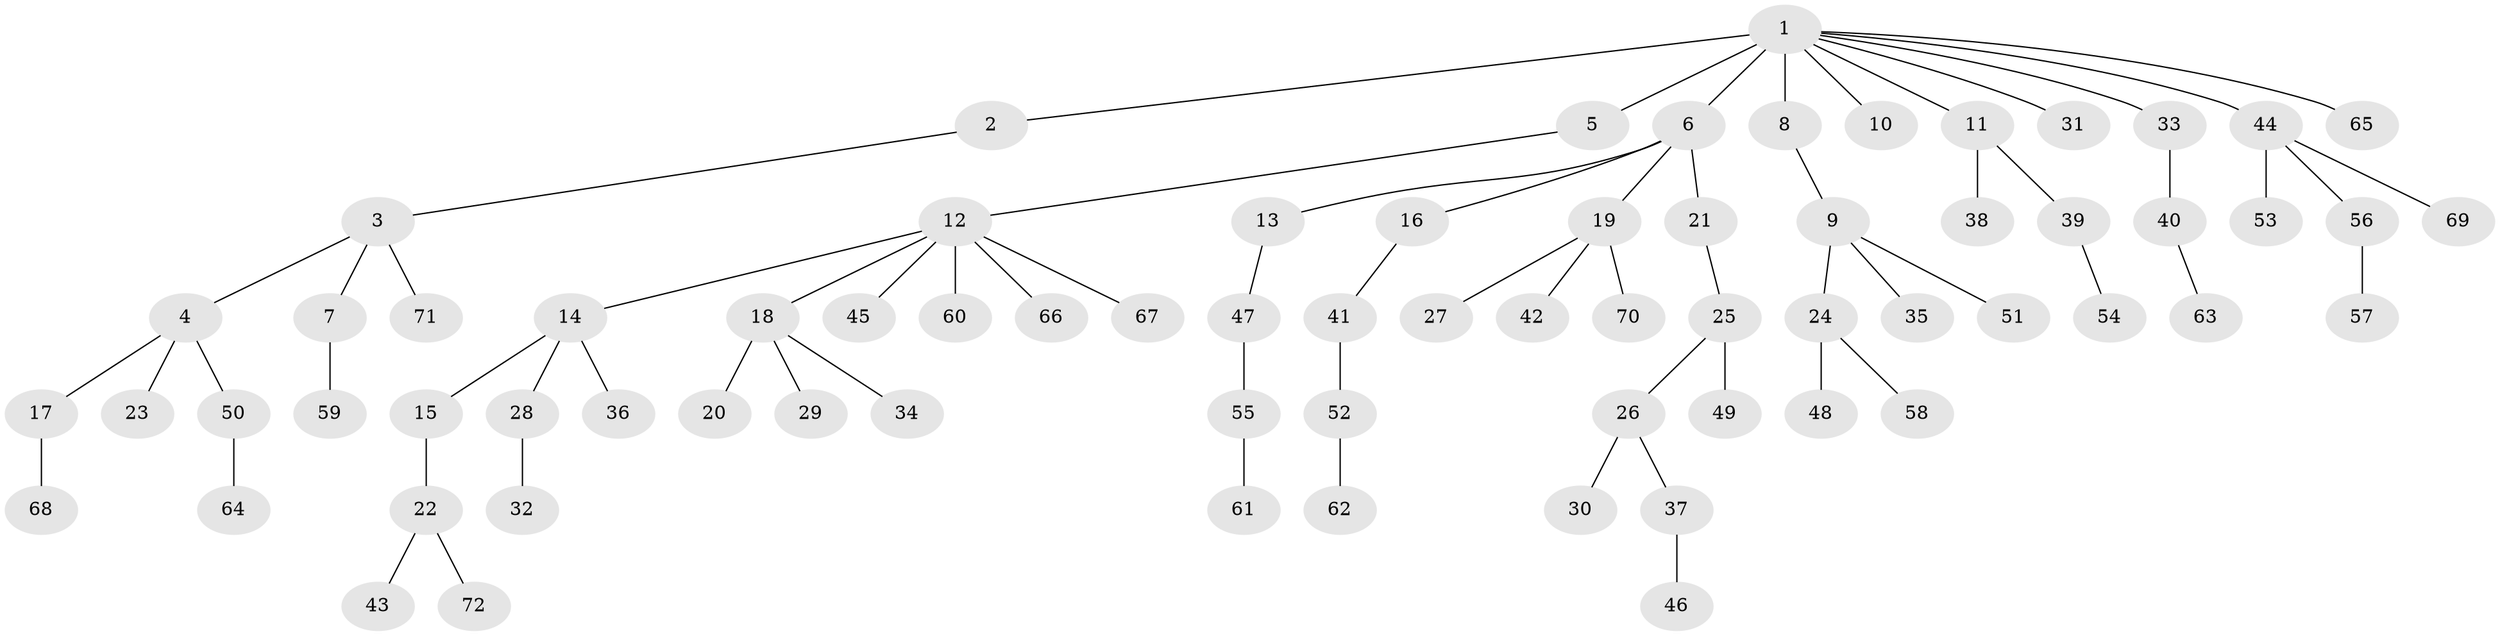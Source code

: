 // original degree distribution, {6: 0.027972027972027972, 3: 0.11188811188811189, 5: 0.02097902097902098, 4: 0.06293706293706294, 2: 0.25874125874125875, 8: 0.006993006993006993, 7: 0.006993006993006993, 1: 0.5034965034965035}
// Generated by graph-tools (version 1.1) at 2025/36/03/09/25 02:36:59]
// undirected, 72 vertices, 71 edges
graph export_dot {
graph [start="1"]
  node [color=gray90,style=filled];
  1;
  2;
  3;
  4;
  5;
  6;
  7;
  8;
  9;
  10;
  11;
  12;
  13;
  14;
  15;
  16;
  17;
  18;
  19;
  20;
  21;
  22;
  23;
  24;
  25;
  26;
  27;
  28;
  29;
  30;
  31;
  32;
  33;
  34;
  35;
  36;
  37;
  38;
  39;
  40;
  41;
  42;
  43;
  44;
  45;
  46;
  47;
  48;
  49;
  50;
  51;
  52;
  53;
  54;
  55;
  56;
  57;
  58;
  59;
  60;
  61;
  62;
  63;
  64;
  65;
  66;
  67;
  68;
  69;
  70;
  71;
  72;
  1 -- 2 [weight=1.0];
  1 -- 5 [weight=4.0];
  1 -- 6 [weight=1.0];
  1 -- 8 [weight=1.0];
  1 -- 10 [weight=1.0];
  1 -- 11 [weight=1.0];
  1 -- 31 [weight=1.0];
  1 -- 33 [weight=1.0];
  1 -- 44 [weight=1.0];
  1 -- 65 [weight=1.0];
  2 -- 3 [weight=1.0];
  3 -- 4 [weight=1.0];
  3 -- 7 [weight=1.0];
  3 -- 71 [weight=1.0];
  4 -- 17 [weight=1.0];
  4 -- 23 [weight=1.0];
  4 -- 50 [weight=1.0];
  5 -- 12 [weight=1.0];
  6 -- 13 [weight=1.0];
  6 -- 16 [weight=1.0];
  6 -- 19 [weight=1.0];
  6 -- 21 [weight=1.0];
  7 -- 59 [weight=1.0];
  8 -- 9 [weight=1.0];
  9 -- 24 [weight=1.0];
  9 -- 35 [weight=1.0];
  9 -- 51 [weight=1.0];
  11 -- 38 [weight=1.0];
  11 -- 39 [weight=1.0];
  12 -- 14 [weight=1.0];
  12 -- 18 [weight=1.0];
  12 -- 45 [weight=1.0];
  12 -- 60 [weight=1.0];
  12 -- 66 [weight=1.0];
  12 -- 67 [weight=1.0];
  13 -- 47 [weight=1.0];
  14 -- 15 [weight=1.0];
  14 -- 28 [weight=1.0];
  14 -- 36 [weight=1.0];
  15 -- 22 [weight=1.0];
  16 -- 41 [weight=1.0];
  17 -- 68 [weight=1.0];
  18 -- 20 [weight=1.0];
  18 -- 29 [weight=2.0];
  18 -- 34 [weight=1.0];
  19 -- 27 [weight=1.0];
  19 -- 42 [weight=1.0];
  19 -- 70 [weight=1.0];
  21 -- 25 [weight=1.0];
  22 -- 43 [weight=1.0];
  22 -- 72 [weight=1.0];
  24 -- 48 [weight=1.0];
  24 -- 58 [weight=1.0];
  25 -- 26 [weight=1.0];
  25 -- 49 [weight=1.0];
  26 -- 30 [weight=1.0];
  26 -- 37 [weight=1.0];
  28 -- 32 [weight=1.0];
  33 -- 40 [weight=1.0];
  37 -- 46 [weight=1.0];
  39 -- 54 [weight=1.0];
  40 -- 63 [weight=2.0];
  41 -- 52 [weight=1.0];
  44 -- 53 [weight=1.0];
  44 -- 56 [weight=1.0];
  44 -- 69 [weight=1.0];
  47 -- 55 [weight=2.0];
  50 -- 64 [weight=1.0];
  52 -- 62 [weight=1.0];
  55 -- 61 [weight=1.0];
  56 -- 57 [weight=2.0];
}
